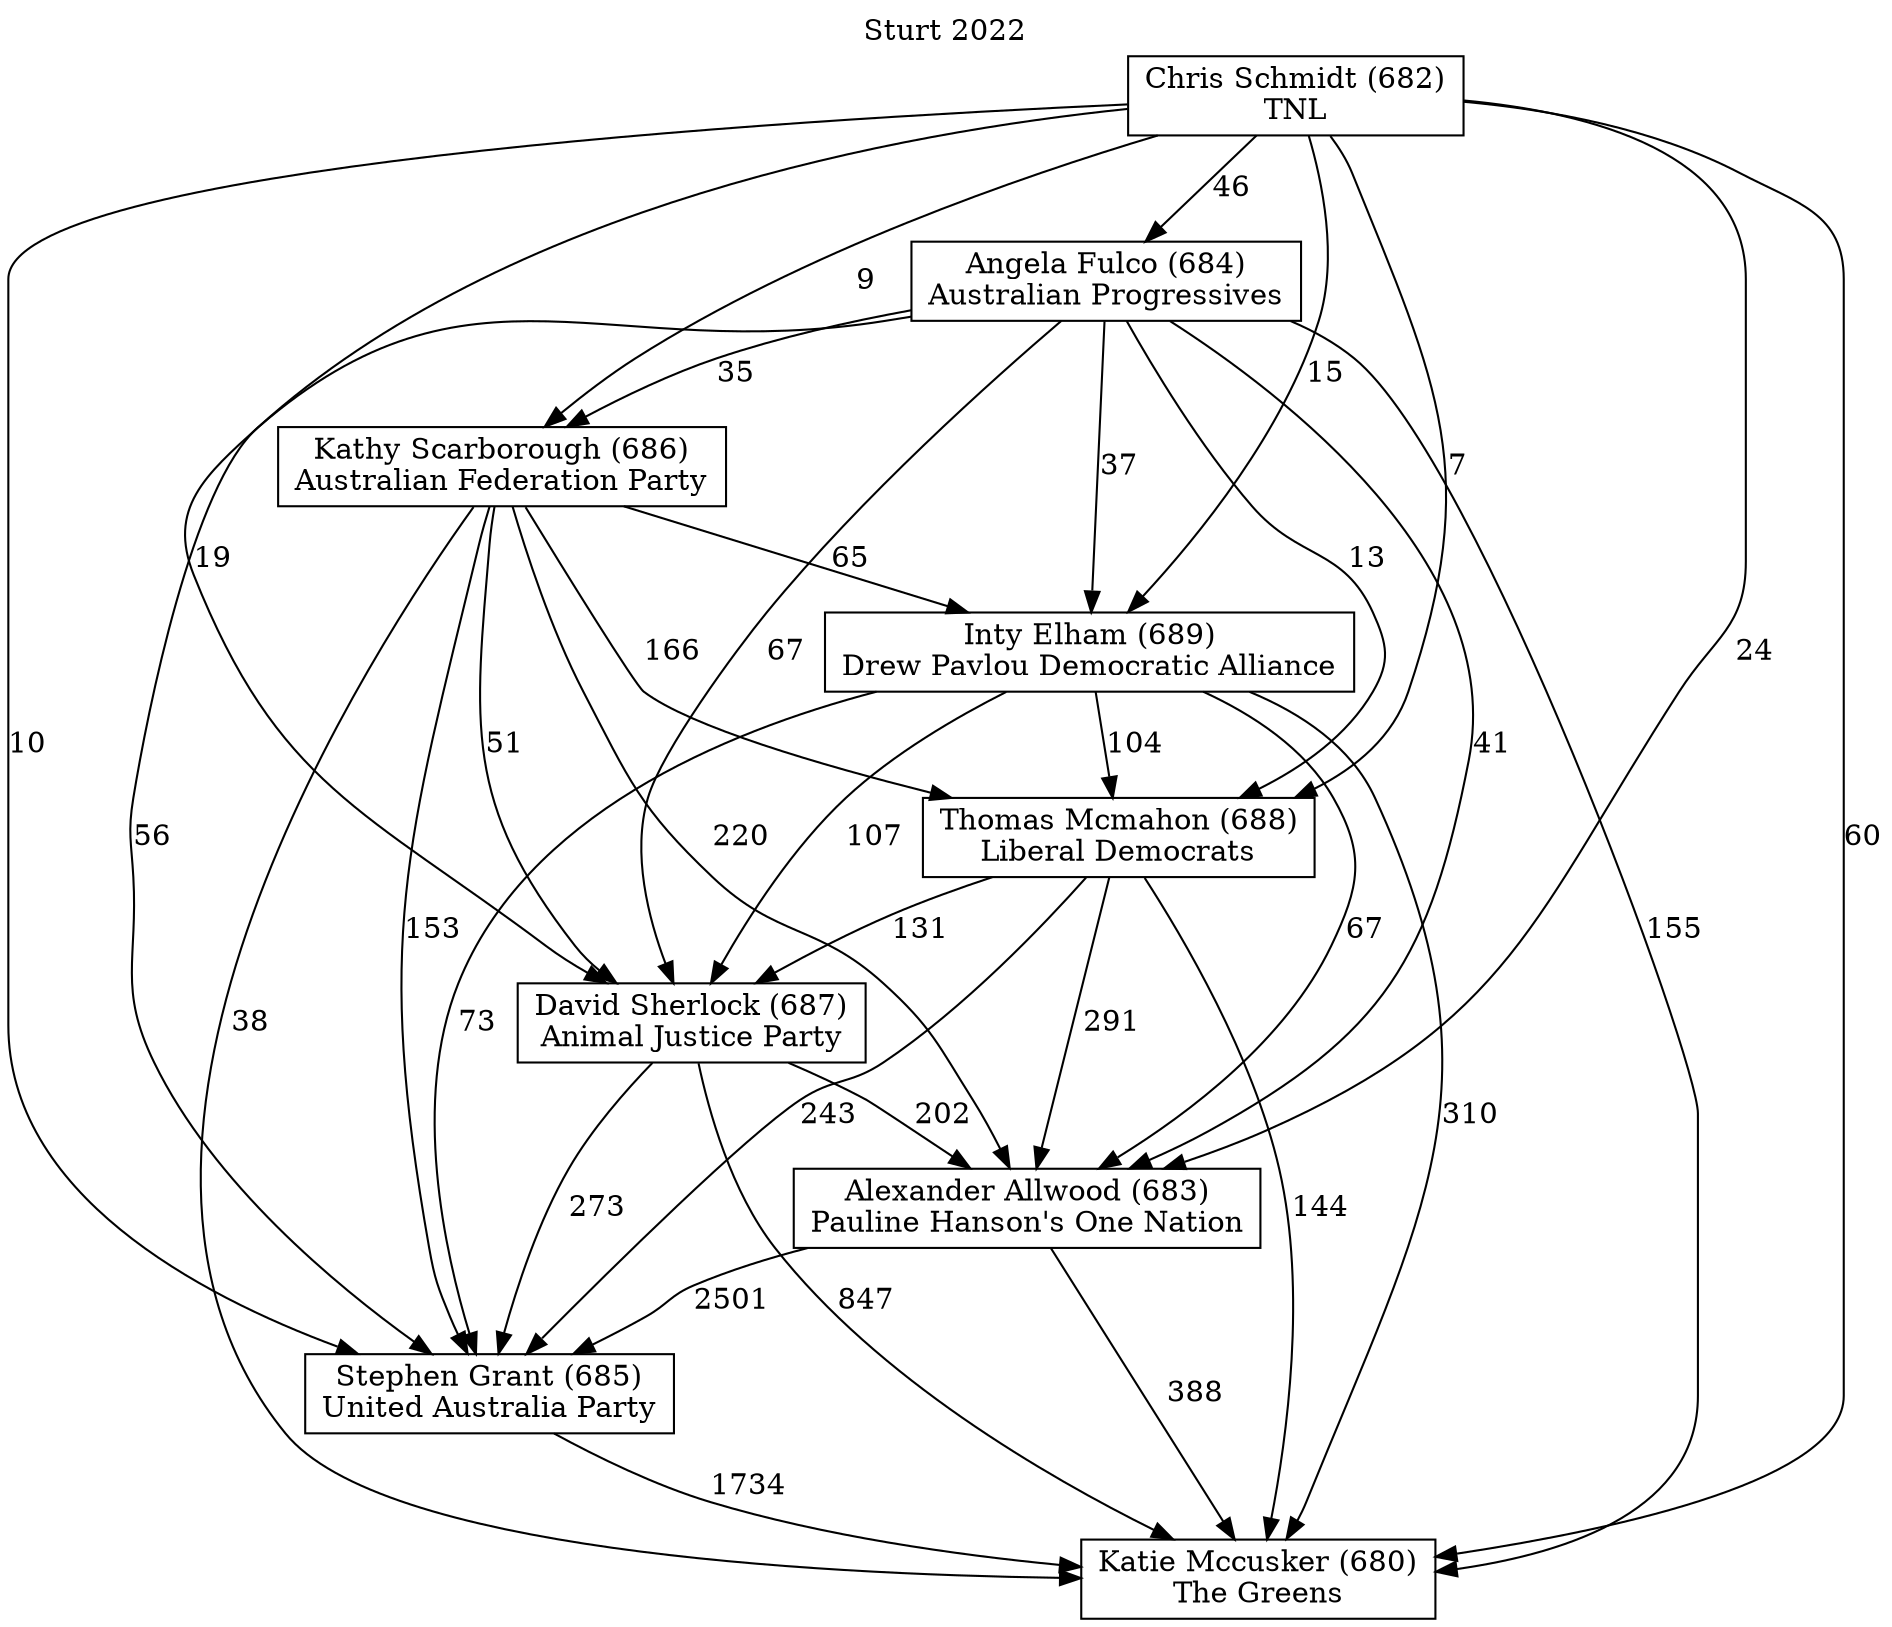 // House preference flow
digraph "Katie Mccusker (680)_Sturt_2022" {
	graph [label="Sturt 2022" labelloc=t mclimit=10]
	node [shape=box]
	"Thomas Mcmahon (688)" [label="Thomas Mcmahon (688)
Liberal Democrats"]
	"Stephen Grant (685)" [label="Stephen Grant (685)
United Australia Party"]
	"Alexander Allwood (683)" [label="Alexander Allwood (683)
Pauline Hanson's One Nation"]
	"Inty Elham (689)" [label="Inty Elham (689)
Drew Pavlou Democratic Alliance"]
	"Chris Schmidt (682)" [label="Chris Schmidt (682)
TNL"]
	"David Sherlock (687)" [label="David Sherlock (687)
Animal Justice Party"]
	"Angela Fulco (684)" [label="Angela Fulco (684)
Australian Progressives"]
	"Katie Mccusker (680)" [label="Katie Mccusker (680)
The Greens"]
	"Kathy Scarborough (686)" [label="Kathy Scarborough (686)
Australian Federation Party"]
	"Stephen Grant (685)" -> "Katie Mccusker (680)" [label=1734]
	"Kathy Scarborough (686)" -> "Katie Mccusker (680)" [label=38]
	"Chris Schmidt (682)" -> "Angela Fulco (684)" [label=46]
	"Kathy Scarborough (686)" -> "Thomas Mcmahon (688)" [label=166]
	"Chris Schmidt (682)" -> "Thomas Mcmahon (688)" [label=7]
	"Thomas Mcmahon (688)" -> "David Sherlock (687)" [label=131]
	"Inty Elham (689)" -> "Alexander Allwood (683)" [label=67]
	"Kathy Scarborough (686)" -> "Inty Elham (689)" [label=65]
	"Angela Fulco (684)" -> "Thomas Mcmahon (688)" [label=13]
	"David Sherlock (687)" -> "Katie Mccusker (680)" [label=847]
	"Angela Fulco (684)" -> "Katie Mccusker (680)" [label=155]
	"Inty Elham (689)" -> "David Sherlock (687)" [label=107]
	"Kathy Scarborough (686)" -> "Alexander Allwood (683)" [label=220]
	"Kathy Scarborough (686)" -> "David Sherlock (687)" [label=51]
	"Angela Fulco (684)" -> "David Sherlock (687)" [label=67]
	"Angela Fulco (684)" -> "Kathy Scarborough (686)" [label=35]
	"Inty Elham (689)" -> "Thomas Mcmahon (688)" [label=104]
	"Chris Schmidt (682)" -> "David Sherlock (687)" [label=19]
	"Angela Fulco (684)" -> "Stephen Grant (685)" [label=56]
	"Thomas Mcmahon (688)" -> "Alexander Allwood (683)" [label=291]
	"Chris Schmidt (682)" -> "Kathy Scarborough (686)" [label=9]
	"David Sherlock (687)" -> "Stephen Grant (685)" [label=273]
	"Chris Schmidt (682)" -> "Stephen Grant (685)" [label=10]
	"Angela Fulco (684)" -> "Alexander Allwood (683)" [label=41]
	"Inty Elham (689)" -> "Katie Mccusker (680)" [label=310]
	"David Sherlock (687)" -> "Alexander Allwood (683)" [label=202]
	"Alexander Allwood (683)" -> "Stephen Grant (685)" [label=2501]
	"Thomas Mcmahon (688)" -> "Stephen Grant (685)" [label=243]
	"Angela Fulco (684)" -> "Inty Elham (689)" [label=37]
	"Inty Elham (689)" -> "Stephen Grant (685)" [label=73]
	"Kathy Scarborough (686)" -> "Stephen Grant (685)" [label=153]
	"Thomas Mcmahon (688)" -> "Katie Mccusker (680)" [label=144]
	"Chris Schmidt (682)" -> "Alexander Allwood (683)" [label=24]
	"Chris Schmidt (682)" -> "Inty Elham (689)" [label=15]
	"Chris Schmidt (682)" -> "Katie Mccusker (680)" [label=60]
	"Alexander Allwood (683)" -> "Katie Mccusker (680)" [label=388]
}
